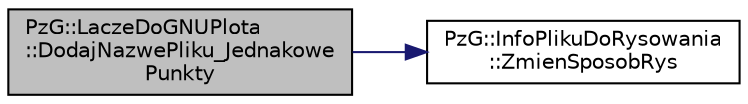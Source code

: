 digraph "PzG::LaczeDoGNUPlota::DodajNazwePliku_JednakowePunkty"
{
  edge [fontname="Helvetica",fontsize="10",labelfontname="Helvetica",labelfontsize="10"];
  node [fontname="Helvetica",fontsize="10",shape=record];
  rankdir="LR";
  Node21 [label="PzG::LaczeDoGNUPlota\l::DodajNazwePliku_Jednakowe\lPunkty",height=0.2,width=0.4,color="black", fillcolor="grey75", style="filled", fontcolor="black"];
  Node21 -> Node22 [color="midnightblue",fontsize="10",style="solid",fontname="Helvetica"];
  Node22 [label="PzG::InfoPlikuDoRysowania\l::ZmienSposobRys",height=0.2,width=0.4,color="black", fillcolor="white", style="filled",URL="$class_pz_g_1_1_info_pliku_do_rysowania.html#a4245bff195e0d6d382ed7d776b5ad645",tooltip="Zmienia sposób rysowania. "];
}
